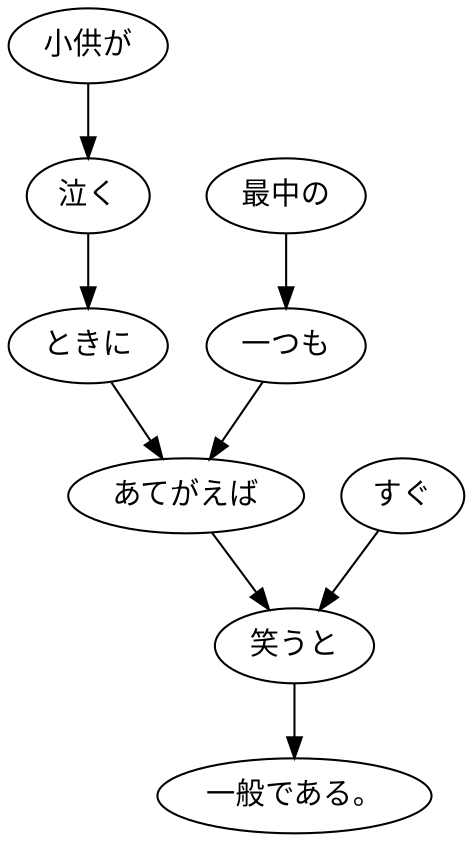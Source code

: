 digraph graph6545 {
	node0 [label="小供が"];
	node1 [label="泣く"];
	node2 [label="ときに"];
	node3 [label="最中の"];
	node4 [label="一つも"];
	node5 [label="あてがえば"];
	node6 [label="すぐ"];
	node7 [label="笑うと"];
	node8 [label="一般である。"];
	node0 -> node1;
	node1 -> node2;
	node2 -> node5;
	node3 -> node4;
	node4 -> node5;
	node5 -> node7;
	node6 -> node7;
	node7 -> node8;
}

